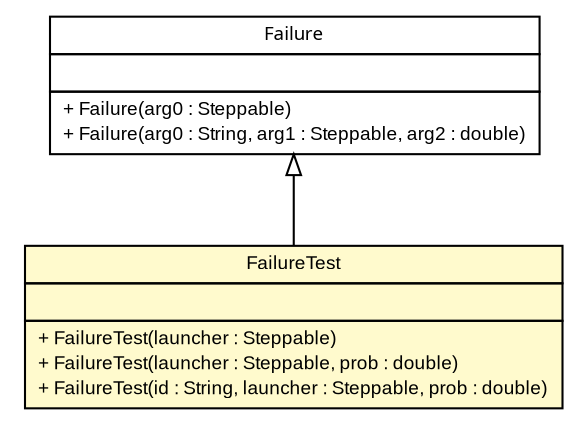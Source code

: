 #!/usr/local/bin/dot
#
# Class diagram 
# Generated by UMLGraph version 5.1 (http://www.umlgraph.org/)
#

digraph G {
	edge [fontname="arial",fontsize=10,labelfontname="arial",labelfontsize=10];
	node [fontname="arial",fontsize=10,shape=plaintext];
	nodesep=0.25;
	ranksep=0.5;
	// es.upm.dit.gsi.shanks.model.failure.util.test.FailureTest
	c4399 [label=<<table title="es.upm.dit.gsi.shanks.model.failure.util.test.FailureTest" border="0" cellborder="1" cellspacing="0" cellpadding="2" port="p" bgcolor="lemonChiffon" href="./FailureTest.html">
		<tr><td><table border="0" cellspacing="0" cellpadding="1">
<tr><td align="center" balign="center"> FailureTest </td></tr>
		</table></td></tr>
		<tr><td><table border="0" cellspacing="0" cellpadding="1">
<tr><td align="left" balign="left">  </td></tr>
		</table></td></tr>
		<tr><td><table border="0" cellspacing="0" cellpadding="1">
<tr><td align="left" balign="left"> + FailureTest(launcher : Steppable) </td></tr>
<tr><td align="left" balign="left"> + FailureTest(launcher : Steppable, prob : double) </td></tr>
<tr><td align="left" balign="left"> + FailureTest(id : String, launcher : Steppable, prob : double) </td></tr>
		</table></td></tr>
		</table>>, fontname="arial", fontcolor="black", fontsize=9.0];
	//es.upm.dit.gsi.shanks.model.failure.util.test.FailureTest extends es.upm.dit.gsi.shanks.model.event.failiure.Failure
	c4445:p -> c4399:p [dir=back,arrowtail=empty];
	// es.upm.dit.gsi.shanks.model.event.failiure.Failure
	c4445 [label=<<table title="es.upm.dit.gsi.shanks.model.event.failiure.Failure" border="0" cellborder="1" cellspacing="0" cellpadding="2" port="p" href="http://java.sun.com/j2se/1.4.2/docs/api/es/upm/dit/gsi/shanks/model/event/failiure/Failure.html">
		<tr><td><table border="0" cellspacing="0" cellpadding="1">
<tr><td align="center" balign="center"><font face="ariali"> Failure </font></td></tr>
		</table></td></tr>
		<tr><td><table border="0" cellspacing="0" cellpadding="1">
<tr><td align="left" balign="left">  </td></tr>
		</table></td></tr>
		<tr><td><table border="0" cellspacing="0" cellpadding="1">
<tr><td align="left" balign="left"> + Failure(arg0 : Steppable) </td></tr>
<tr><td align="left" balign="left"> + Failure(arg0 : String, arg1 : Steppable, arg2 : double) </td></tr>
		</table></td></tr>
		</table>>, fontname="arial", fontcolor="black", fontsize=9.0];
}

